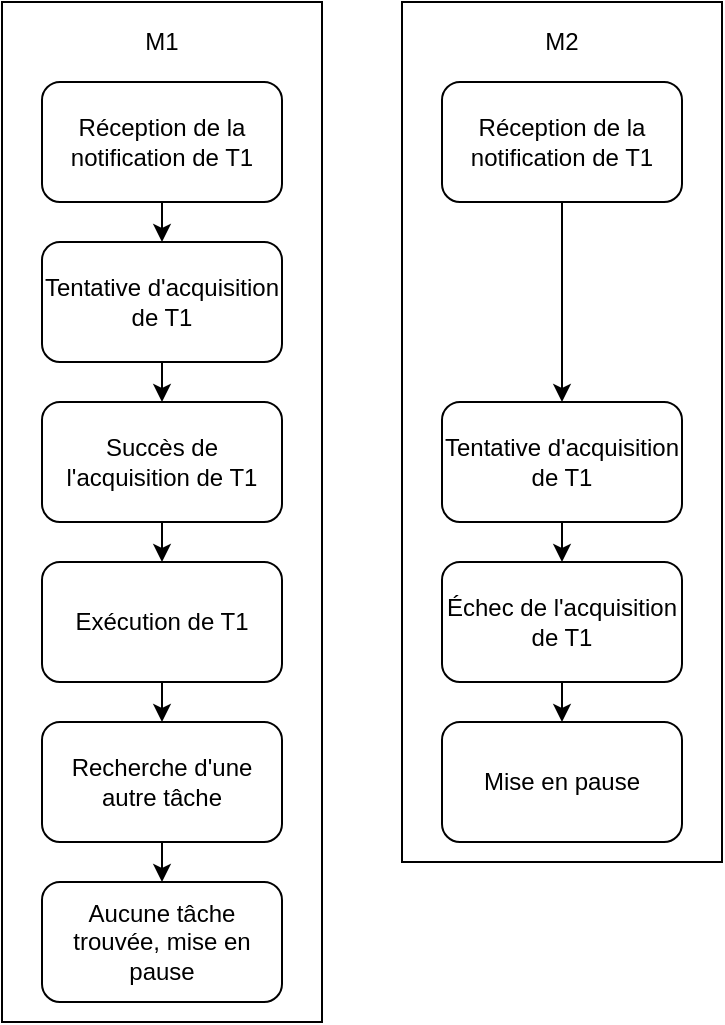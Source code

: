 <mxfile version="13.6.2" type="device" pages="2"><diagram id="Yv_DzW9APrWCr88Vio4G" name="Page-1"><mxGraphModel dx="1053" dy="580" grid="1" gridSize="10" guides="1" tooltips="1" connect="1" arrows="1" fold="1" page="1" pageScale="1" pageWidth="827" pageHeight="1169" math="0" shadow="0"><root><mxCell id="0"/><mxCell id="1" parent="0"/><mxCell id="lqR0t3jQgTwelk3YBngX-1" value="" style="rounded=0;whiteSpace=wrap;html=1;fillColor=none;" vertex="1" parent="1"><mxGeometry y="120" width="160" height="510" as="geometry"/></mxCell><mxCell id="lqR0t3jQgTwelk3YBngX-2" value="M1" style="text;html=1;strokeColor=none;fillColor=none;align=center;verticalAlign=middle;whiteSpace=wrap;rounded=0;" vertex="1" parent="1"><mxGeometry y="120" width="160" height="40" as="geometry"/></mxCell><mxCell id="lqR0t3jQgTwelk3YBngX-3" value="" style="rounded=0;whiteSpace=wrap;html=1;fillColor=none;" vertex="1" parent="1"><mxGeometry x="200" y="120" width="160" height="430" as="geometry"/></mxCell><mxCell id="lqR0t3jQgTwelk3YBngX-4" value="M2" style="text;html=1;strokeColor=none;fillColor=none;align=center;verticalAlign=middle;whiteSpace=wrap;rounded=0;" vertex="1" parent="1"><mxGeometry x="200" y="120" width="160" height="40" as="geometry"/></mxCell><mxCell id="lqR0t3jQgTwelk3YBngX-5" value="Réception de la notification de T1" style="rounded=1;whiteSpace=wrap;html=1;fillColor=none;" vertex="1" parent="1"><mxGeometry x="20" y="160" width="120" height="60" as="geometry"/></mxCell><mxCell id="lqR0t3jQgTwelk3YBngX-6" value="Réception de la notification de T1" style="rounded=1;whiteSpace=wrap;html=1;fillColor=none;" vertex="1" parent="1"><mxGeometry x="220" y="160" width="120" height="60" as="geometry"/></mxCell><mxCell id="lqR0t3jQgTwelk3YBngX-7" value="Tentative d'acquisition de T1" style="rounded=1;whiteSpace=wrap;html=1;fillColor=none;" vertex="1" parent="1"><mxGeometry x="20" y="240" width="120" height="60" as="geometry"/></mxCell><mxCell id="lqR0t3jQgTwelk3YBngX-8" value="Succès de l'acquisition de T1" style="rounded=1;whiteSpace=wrap;html=1;fillColor=none;" vertex="1" parent="1"><mxGeometry x="20" y="320" width="120" height="60" as="geometry"/></mxCell><mxCell id="lqR0t3jQgTwelk3YBngX-9" value="Exécution de T1" style="rounded=1;whiteSpace=wrap;html=1;fillColor=none;" vertex="1" parent="1"><mxGeometry x="20" y="400" width="120" height="60" as="geometry"/></mxCell><mxCell id="lqR0t3jQgTwelk3YBngX-10" value="Recherche d'une autre tâche" style="rounded=1;whiteSpace=wrap;html=1;fillColor=none;" vertex="1" parent="1"><mxGeometry x="20" y="480" width="120" height="60" as="geometry"/></mxCell><mxCell id="lqR0t3jQgTwelk3YBngX-11" value="Aucune tâche trouvée, mise en pause" style="rounded=1;whiteSpace=wrap;html=1;fillColor=none;" vertex="1" parent="1"><mxGeometry x="20" y="560" width="120" height="60" as="geometry"/></mxCell><mxCell id="lqR0t3jQgTwelk3YBngX-12" value="Tentative d'acquisition de T1" style="rounded=1;whiteSpace=wrap;html=1;fillColor=none;" vertex="1" parent="1"><mxGeometry x="220" y="320" width="120" height="60" as="geometry"/></mxCell><mxCell id="lqR0t3jQgTwelk3YBngX-13" value="Échec de l'acquisition de T1" style="rounded=1;whiteSpace=wrap;html=1;fillColor=none;" vertex="1" parent="1"><mxGeometry x="220" y="400" width="120" height="60" as="geometry"/></mxCell><mxCell id="lqR0t3jQgTwelk3YBngX-14" value="Mise en pause" style="rounded=1;whiteSpace=wrap;html=1;fillColor=none;" vertex="1" parent="1"><mxGeometry x="220" y="480" width="120" height="60" as="geometry"/></mxCell><mxCell id="lqR0t3jQgTwelk3YBngX-15" value="" style="endArrow=classic;html=1;entryX=0.5;entryY=0;entryDx=0;entryDy=0;" edge="1" parent="1" target="lqR0t3jQgTwelk3YBngX-7"><mxGeometry width="50" height="50" relative="1" as="geometry"><mxPoint x="80" y="220" as="sourcePoint"/><mxPoint x="230" y="330" as="targetPoint"/></mxGeometry></mxCell><mxCell id="lqR0t3jQgTwelk3YBngX-18" value="" style="endArrow=classic;html=1;entryX=0.5;entryY=0;entryDx=0;entryDy=0;exitX=0.5;exitY=1;exitDx=0;exitDy=0;" edge="1" parent="1" source="lqR0t3jQgTwelk3YBngX-7" target="lqR0t3jQgTwelk3YBngX-8"><mxGeometry width="50" height="50" relative="1" as="geometry"><mxPoint x="90" y="230" as="sourcePoint"/><mxPoint x="90" y="250" as="targetPoint"/></mxGeometry></mxCell><mxCell id="lqR0t3jQgTwelk3YBngX-19" value="" style="endArrow=classic;html=1;exitX=0.5;exitY=1;exitDx=0;exitDy=0;entryX=0.5;entryY=0;entryDx=0;entryDy=0;" edge="1" parent="1" source="lqR0t3jQgTwelk3YBngX-8" target="lqR0t3jQgTwelk3YBngX-9"><mxGeometry width="50" height="50" relative="1" as="geometry"><mxPoint x="90" y="310" as="sourcePoint"/><mxPoint x="90" y="330" as="targetPoint"/></mxGeometry></mxCell><mxCell id="lqR0t3jQgTwelk3YBngX-20" value="" style="endArrow=classic;html=1;exitX=0.5;exitY=1;exitDx=0;exitDy=0;entryX=0.5;entryY=0;entryDx=0;entryDy=0;" edge="1" parent="1" source="lqR0t3jQgTwelk3YBngX-9" target="lqR0t3jQgTwelk3YBngX-10"><mxGeometry width="50" height="50" relative="1" as="geometry"><mxPoint x="90" y="390" as="sourcePoint"/><mxPoint x="90" y="410" as="targetPoint"/></mxGeometry></mxCell><mxCell id="lqR0t3jQgTwelk3YBngX-21" value="" style="endArrow=classic;html=1;exitX=0.5;exitY=1;exitDx=0;exitDy=0;entryX=0.5;entryY=0;entryDx=0;entryDy=0;" edge="1" parent="1" source="lqR0t3jQgTwelk3YBngX-10" target="lqR0t3jQgTwelk3YBngX-11"><mxGeometry width="50" height="50" relative="1" as="geometry"><mxPoint x="100" y="400" as="sourcePoint"/><mxPoint x="100" y="420" as="targetPoint"/></mxGeometry></mxCell><mxCell id="lqR0t3jQgTwelk3YBngX-22" value="" style="endArrow=classic;html=1;" edge="1" parent="1" target="lqR0t3jQgTwelk3YBngX-12"><mxGeometry width="50" height="50" relative="1" as="geometry"><mxPoint x="280" y="220" as="sourcePoint"/><mxPoint x="110" y="430" as="targetPoint"/></mxGeometry></mxCell><mxCell id="lqR0t3jQgTwelk3YBngX-23" value="" style="endArrow=classic;html=1;exitX=0.5;exitY=1;exitDx=0;exitDy=0;entryX=0.5;entryY=0;entryDx=0;entryDy=0;" edge="1" parent="1" source="lqR0t3jQgTwelk3YBngX-12" target="lqR0t3jQgTwelk3YBngX-13"><mxGeometry width="50" height="50" relative="1" as="geometry"><mxPoint x="290" y="230" as="sourcePoint"/><mxPoint x="290" y="250" as="targetPoint"/></mxGeometry></mxCell><mxCell id="lqR0t3jQgTwelk3YBngX-24" value="" style="endArrow=classic;html=1;exitX=0.5;exitY=1;exitDx=0;exitDy=0;entryX=0.5;entryY=0;entryDx=0;entryDy=0;" edge="1" parent="1" source="lqR0t3jQgTwelk3YBngX-13" target="lqR0t3jQgTwelk3YBngX-14"><mxGeometry width="50" height="50" relative="1" as="geometry"><mxPoint x="290" y="310" as="sourcePoint"/><mxPoint x="290" y="330" as="targetPoint"/></mxGeometry></mxCell></root></mxGraphModel></diagram><diagram id="xSON4XgiseZy8Gem4yNX" name="Page-2"><mxGraphModel dx="1053" dy="580" grid="1" gridSize="10" guides="1" tooltips="1" connect="1" arrows="1" fold="1" page="1" pageScale="1" pageWidth="827" pageHeight="1169" math="0" shadow="0"><root><mxCell id="KpRULJVlX0RGza6REJBB-0"/><mxCell id="KpRULJVlX0RGza6REJBB-1" parent="KpRULJVlX0RGza6REJBB-0"/><mxCell id="0tsT4zpxxHKS-JBBsOnM-0" value="" style="rounded=0;whiteSpace=wrap;html=1;fillColor=none;" vertex="1" parent="KpRULJVlX0RGza6REJBB-1"><mxGeometry y="120" width="160" height="510" as="geometry"/></mxCell><mxCell id="0tsT4zpxxHKS-JBBsOnM-1" value="M1" style="text;html=1;strokeColor=none;fillColor=none;align=center;verticalAlign=middle;whiteSpace=wrap;rounded=0;" vertex="1" parent="KpRULJVlX0RGza6REJBB-1"><mxGeometry y="120" width="160" height="40" as="geometry"/></mxCell><mxCell id="0tsT4zpxxHKS-JBBsOnM-2" value="" style="rounded=0;whiteSpace=wrap;html=1;fillColor=none;" vertex="1" parent="KpRULJVlX0RGza6REJBB-1"><mxGeometry x="200" y="120" width="160" height="430" as="geometry"/></mxCell><mxCell id="0tsT4zpxxHKS-JBBsOnM-3" value="M2" style="text;html=1;strokeColor=none;fillColor=none;align=center;verticalAlign=middle;whiteSpace=wrap;rounded=0;" vertex="1" parent="KpRULJVlX0RGza6REJBB-1"><mxGeometry x="200" y="120" width="160" height="40" as="geometry"/></mxCell><mxCell id="0tsT4zpxxHKS-JBBsOnM-4" value="Réception de la notification de T1" style="rounded=1;whiteSpace=wrap;html=1;fillColor=none;" vertex="1" parent="KpRULJVlX0RGza6REJBB-1"><mxGeometry x="20" y="160" width="120" height="60" as="geometry"/></mxCell><mxCell id="0tsT4zpxxHKS-JBBsOnM-5" value="Réception de la notification de T1" style="rounded=1;whiteSpace=wrap;html=1;fillColor=none;" vertex="1" parent="KpRULJVlX0RGza6REJBB-1"><mxGeometry x="220" y="160" width="120" height="60" as="geometry"/></mxCell><mxCell id="0tsT4zpxxHKS-JBBsOnM-6" value="Tentative d'acquisition de T1" style="rounded=1;whiteSpace=wrap;html=1;fillColor=none;" vertex="1" parent="KpRULJVlX0RGza6REJBB-1"><mxGeometry x="20" y="240" width="120" height="60" as="geometry"/></mxCell><mxCell id="0tsT4zpxxHKS-JBBsOnM-7" value="Succès de l'acquisition de T1" style="rounded=1;whiteSpace=wrap;html=1;fillColor=none;" vertex="1" parent="KpRULJVlX0RGza6REJBB-1"><mxGeometry x="20" y="320" width="120" height="60" as="geometry"/></mxCell><mxCell id="0tsT4zpxxHKS-JBBsOnM-8" value="Exécution de T1" style="rounded=1;whiteSpace=wrap;html=1;fillColor=none;" vertex="1" parent="KpRULJVlX0RGza6REJBB-1"><mxGeometry x="20" y="400" width="120" height="60" as="geometry"/></mxCell><mxCell id="0tsT4zpxxHKS-JBBsOnM-9" value="Recherche d'une autre tâche" style="rounded=1;whiteSpace=wrap;html=1;fillColor=none;" vertex="1" parent="KpRULJVlX0RGza6REJBB-1"><mxGeometry x="20" y="480" width="120" height="60" as="geometry"/></mxCell><mxCell id="0tsT4zpxxHKS-JBBsOnM-10" value="Aucune tâche trouvée, mise en pause" style="rounded=1;whiteSpace=wrap;html=1;fillColor=none;" vertex="1" parent="KpRULJVlX0RGza6REJBB-1"><mxGeometry x="20" y="560" width="120" height="60" as="geometry"/></mxCell><mxCell id="0tsT4zpxxHKS-JBBsOnM-11" value="Tentative d'acquisition de T1" style="rounded=1;whiteSpace=wrap;html=1;fillColor=none;" vertex="1" parent="KpRULJVlX0RGza6REJBB-1"><mxGeometry x="220" y="320" width="120" height="60" as="geometry"/></mxCell><mxCell id="0tsT4zpxxHKS-JBBsOnM-12" value="Échec de l'acquisition de T1" style="rounded=1;whiteSpace=wrap;html=1;fillColor=none;" vertex="1" parent="KpRULJVlX0RGza6REJBB-1"><mxGeometry x="220" y="400" width="120" height="60" as="geometry"/></mxCell><mxCell id="0tsT4zpxxHKS-JBBsOnM-13" value="Mise en pause" style="rounded=1;whiteSpace=wrap;html=1;fillColor=none;" vertex="1" parent="KpRULJVlX0RGza6REJBB-1"><mxGeometry x="220" y="480" width="120" height="60" as="geometry"/></mxCell><mxCell id="0tsT4zpxxHKS-JBBsOnM-14" value="" style="endArrow=classic;html=1;entryX=0.5;entryY=0;entryDx=0;entryDy=0;" edge="1" parent="KpRULJVlX0RGza6REJBB-1" target="0tsT4zpxxHKS-JBBsOnM-6"><mxGeometry width="50" height="50" relative="1" as="geometry"><mxPoint x="80" y="220" as="sourcePoint"/><mxPoint x="230" y="330" as="targetPoint"/></mxGeometry></mxCell><mxCell id="0tsT4zpxxHKS-JBBsOnM-15" value="" style="endArrow=classic;html=1;entryX=0.5;entryY=0;entryDx=0;entryDy=0;exitX=0.5;exitY=1;exitDx=0;exitDy=0;" edge="1" parent="KpRULJVlX0RGza6REJBB-1" source="0tsT4zpxxHKS-JBBsOnM-6" target="0tsT4zpxxHKS-JBBsOnM-7"><mxGeometry width="50" height="50" relative="1" as="geometry"><mxPoint x="90" y="230" as="sourcePoint"/><mxPoint x="90" y="250" as="targetPoint"/></mxGeometry></mxCell><mxCell id="0tsT4zpxxHKS-JBBsOnM-16" value="" style="endArrow=classic;html=1;exitX=0.5;exitY=1;exitDx=0;exitDy=0;entryX=0.5;entryY=0;entryDx=0;entryDy=0;" edge="1" parent="KpRULJVlX0RGza6REJBB-1" source="0tsT4zpxxHKS-JBBsOnM-7" target="0tsT4zpxxHKS-JBBsOnM-8"><mxGeometry width="50" height="50" relative="1" as="geometry"><mxPoint x="90" y="310" as="sourcePoint"/><mxPoint x="90" y="330" as="targetPoint"/></mxGeometry></mxCell><mxCell id="0tsT4zpxxHKS-JBBsOnM-17" value="" style="endArrow=classic;html=1;exitX=0.5;exitY=1;exitDx=0;exitDy=0;entryX=0.5;entryY=0;entryDx=0;entryDy=0;" edge="1" parent="KpRULJVlX0RGza6REJBB-1" source="0tsT4zpxxHKS-JBBsOnM-8" target="0tsT4zpxxHKS-JBBsOnM-9"><mxGeometry width="50" height="50" relative="1" as="geometry"><mxPoint x="90" y="390" as="sourcePoint"/><mxPoint x="90" y="410" as="targetPoint"/></mxGeometry></mxCell><mxCell id="0tsT4zpxxHKS-JBBsOnM-18" value="" style="endArrow=classic;html=1;exitX=0.5;exitY=1;exitDx=0;exitDy=0;entryX=0.5;entryY=0;entryDx=0;entryDy=0;" edge="1" parent="KpRULJVlX0RGza6REJBB-1" source="0tsT4zpxxHKS-JBBsOnM-9" target="0tsT4zpxxHKS-JBBsOnM-10"><mxGeometry width="50" height="50" relative="1" as="geometry"><mxPoint x="100" y="400" as="sourcePoint"/><mxPoint x="100" y="420" as="targetPoint"/></mxGeometry></mxCell><mxCell id="0tsT4zpxxHKS-JBBsOnM-19" value="" style="endArrow=classic;html=1;" edge="1" parent="KpRULJVlX0RGza6REJBB-1" target="0tsT4zpxxHKS-JBBsOnM-11"><mxGeometry width="50" height="50" relative="1" as="geometry"><mxPoint x="280" y="220" as="sourcePoint"/><mxPoint x="110" y="430" as="targetPoint"/></mxGeometry></mxCell><mxCell id="0tsT4zpxxHKS-JBBsOnM-20" value="" style="endArrow=classic;html=1;exitX=0.5;exitY=1;exitDx=0;exitDy=0;entryX=0.5;entryY=0;entryDx=0;entryDy=0;" edge="1" parent="KpRULJVlX0RGza6REJBB-1" source="0tsT4zpxxHKS-JBBsOnM-11" target="0tsT4zpxxHKS-JBBsOnM-12"><mxGeometry width="50" height="50" relative="1" as="geometry"><mxPoint x="290" y="230" as="sourcePoint"/><mxPoint x="290" y="250" as="targetPoint"/></mxGeometry></mxCell><mxCell id="0tsT4zpxxHKS-JBBsOnM-21" value="" style="endArrow=classic;html=1;exitX=0.5;exitY=1;exitDx=0;exitDy=0;entryX=0.5;entryY=0;entryDx=0;entryDy=0;" edge="1" parent="KpRULJVlX0RGza6REJBB-1" source="0tsT4zpxxHKS-JBBsOnM-12" target="0tsT4zpxxHKS-JBBsOnM-13"><mxGeometry width="50" height="50" relative="1" as="geometry"><mxPoint x="290" y="310" as="sourcePoint"/><mxPoint x="290" y="330" as="targetPoint"/></mxGeometry></mxCell></root></mxGraphModel></diagram></mxfile>